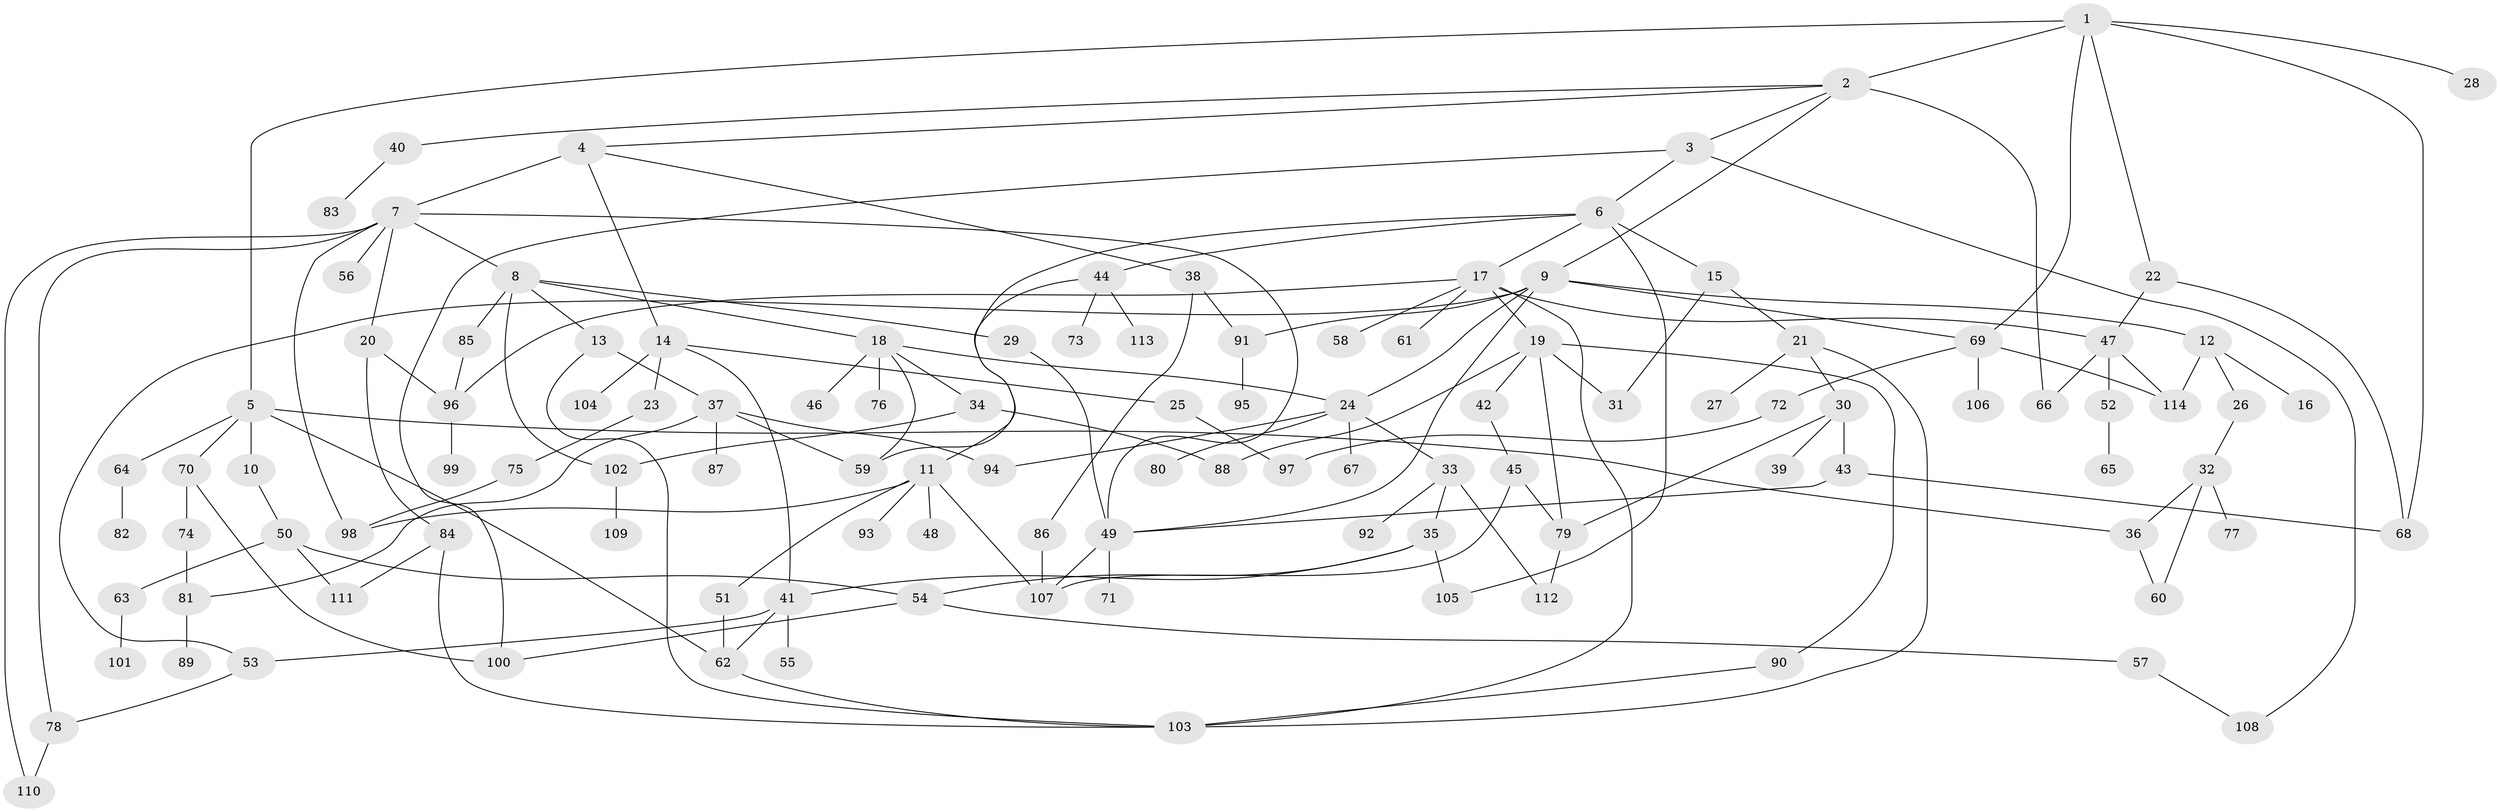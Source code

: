 // Generated by graph-tools (version 1.1) at 2025/34/03/09/25 02:34:30]
// undirected, 114 vertices, 162 edges
graph export_dot {
graph [start="1"]
  node [color=gray90,style=filled];
  1;
  2;
  3;
  4;
  5;
  6;
  7;
  8;
  9;
  10;
  11;
  12;
  13;
  14;
  15;
  16;
  17;
  18;
  19;
  20;
  21;
  22;
  23;
  24;
  25;
  26;
  27;
  28;
  29;
  30;
  31;
  32;
  33;
  34;
  35;
  36;
  37;
  38;
  39;
  40;
  41;
  42;
  43;
  44;
  45;
  46;
  47;
  48;
  49;
  50;
  51;
  52;
  53;
  54;
  55;
  56;
  57;
  58;
  59;
  60;
  61;
  62;
  63;
  64;
  65;
  66;
  67;
  68;
  69;
  70;
  71;
  72;
  73;
  74;
  75;
  76;
  77;
  78;
  79;
  80;
  81;
  82;
  83;
  84;
  85;
  86;
  87;
  88;
  89;
  90;
  91;
  92;
  93;
  94;
  95;
  96;
  97;
  98;
  99;
  100;
  101;
  102;
  103;
  104;
  105;
  106;
  107;
  108;
  109;
  110;
  111;
  112;
  113;
  114;
  1 -- 2;
  1 -- 5;
  1 -- 22;
  1 -- 28;
  1 -- 69;
  1 -- 68;
  2 -- 3;
  2 -- 4;
  2 -- 9;
  2 -- 40;
  2 -- 66;
  3 -- 6;
  3 -- 100;
  3 -- 108;
  4 -- 7;
  4 -- 14;
  4 -- 38;
  5 -- 10;
  5 -- 64;
  5 -- 70;
  5 -- 36;
  5 -- 62;
  6 -- 11;
  6 -- 15;
  6 -- 17;
  6 -- 44;
  6 -- 105;
  7 -- 8;
  7 -- 20;
  7 -- 56;
  7 -- 78;
  7 -- 110;
  7 -- 49;
  7 -- 98;
  8 -- 13;
  8 -- 18;
  8 -- 29;
  8 -- 85;
  8 -- 102;
  9 -- 12;
  9 -- 49;
  9 -- 24;
  9 -- 91;
  9 -- 53;
  9 -- 69;
  10 -- 50;
  11 -- 48;
  11 -- 51;
  11 -- 93;
  11 -- 98;
  11 -- 107;
  12 -- 16;
  12 -- 26;
  12 -- 114;
  13 -- 37;
  13 -- 103;
  14 -- 23;
  14 -- 25;
  14 -- 104;
  14 -- 41;
  15 -- 21;
  15 -- 31;
  17 -- 19;
  17 -- 47;
  17 -- 58;
  17 -- 61;
  17 -- 96;
  17 -- 103;
  18 -- 24;
  18 -- 34;
  18 -- 46;
  18 -- 59;
  18 -- 76;
  19 -- 42;
  19 -- 79;
  19 -- 88;
  19 -- 90;
  19 -- 31;
  20 -- 84;
  20 -- 96;
  21 -- 27;
  21 -- 30;
  21 -- 103;
  22 -- 47;
  22 -- 68;
  23 -- 75;
  24 -- 33;
  24 -- 67;
  24 -- 80;
  24 -- 94;
  25 -- 97;
  26 -- 32;
  29 -- 49;
  30 -- 39;
  30 -- 43;
  30 -- 79;
  32 -- 36;
  32 -- 77;
  32 -- 60;
  33 -- 35;
  33 -- 92;
  33 -- 112;
  34 -- 88;
  34 -- 102;
  35 -- 41;
  35 -- 54;
  35 -- 105;
  36 -- 60;
  37 -- 87;
  37 -- 94;
  37 -- 81;
  37 -- 59;
  38 -- 86;
  38 -- 91;
  40 -- 83;
  41 -- 53;
  41 -- 55;
  41 -- 62;
  42 -- 45;
  43 -- 68;
  43 -- 49;
  44 -- 73;
  44 -- 113;
  44 -- 59;
  45 -- 107;
  45 -- 79;
  47 -- 52;
  47 -- 66;
  47 -- 114;
  49 -- 71;
  49 -- 107;
  50 -- 54;
  50 -- 63;
  50 -- 111;
  51 -- 62;
  52 -- 65;
  53 -- 78;
  54 -- 57;
  54 -- 100;
  57 -- 108;
  62 -- 103;
  63 -- 101;
  64 -- 82;
  69 -- 72;
  69 -- 106;
  69 -- 114;
  70 -- 74;
  70 -- 100;
  72 -- 97;
  74 -- 81;
  75 -- 98;
  78 -- 110;
  79 -- 112;
  81 -- 89;
  84 -- 103;
  84 -- 111;
  85 -- 96;
  86 -- 107;
  90 -- 103;
  91 -- 95;
  96 -- 99;
  102 -- 109;
}
